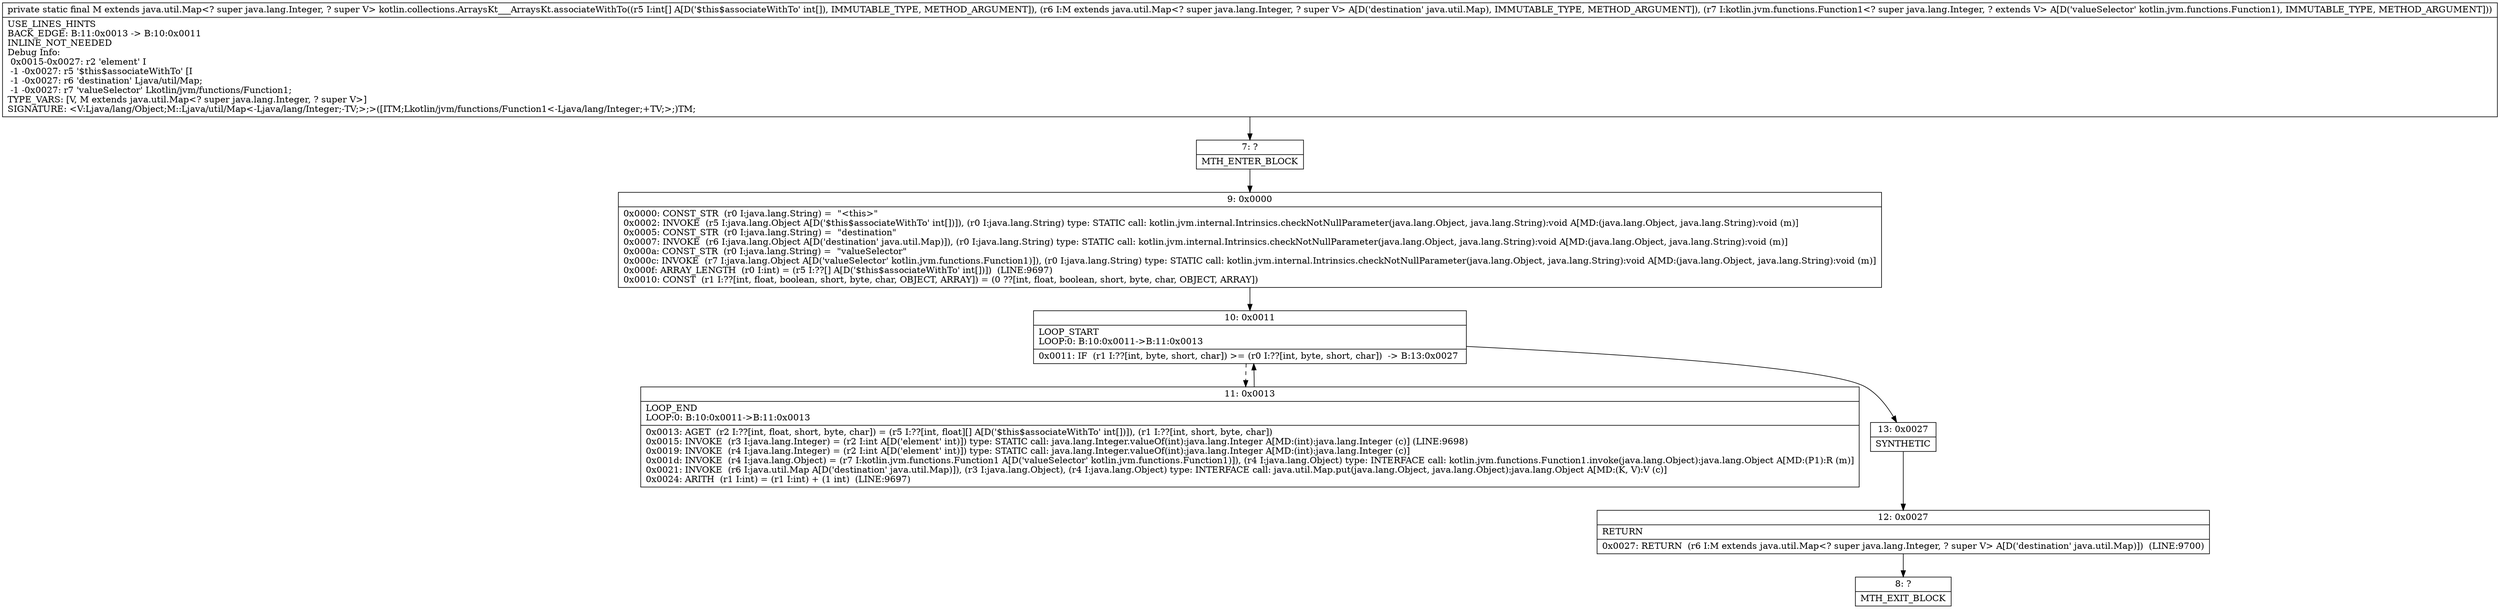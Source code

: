 digraph "CFG forkotlin.collections.ArraysKt___ArraysKt.associateWithTo([ILjava\/util\/Map;Lkotlin\/jvm\/functions\/Function1;)Ljava\/util\/Map;" {
Node_7 [shape=record,label="{7\:\ ?|MTH_ENTER_BLOCK\l}"];
Node_9 [shape=record,label="{9\:\ 0x0000|0x0000: CONST_STR  (r0 I:java.lang.String) =  \"\<this\>\" \l0x0002: INVOKE  (r5 I:java.lang.Object A[D('$this$associateWithTo' int[])]), (r0 I:java.lang.String) type: STATIC call: kotlin.jvm.internal.Intrinsics.checkNotNullParameter(java.lang.Object, java.lang.String):void A[MD:(java.lang.Object, java.lang.String):void (m)]\l0x0005: CONST_STR  (r0 I:java.lang.String) =  \"destination\" \l0x0007: INVOKE  (r6 I:java.lang.Object A[D('destination' java.util.Map)]), (r0 I:java.lang.String) type: STATIC call: kotlin.jvm.internal.Intrinsics.checkNotNullParameter(java.lang.Object, java.lang.String):void A[MD:(java.lang.Object, java.lang.String):void (m)]\l0x000a: CONST_STR  (r0 I:java.lang.String) =  \"valueSelector\" \l0x000c: INVOKE  (r7 I:java.lang.Object A[D('valueSelector' kotlin.jvm.functions.Function1)]), (r0 I:java.lang.String) type: STATIC call: kotlin.jvm.internal.Intrinsics.checkNotNullParameter(java.lang.Object, java.lang.String):void A[MD:(java.lang.Object, java.lang.String):void (m)]\l0x000f: ARRAY_LENGTH  (r0 I:int) = (r5 I:??[] A[D('$this$associateWithTo' int[])])  (LINE:9697)\l0x0010: CONST  (r1 I:??[int, float, boolean, short, byte, char, OBJECT, ARRAY]) = (0 ??[int, float, boolean, short, byte, char, OBJECT, ARRAY]) \l}"];
Node_10 [shape=record,label="{10\:\ 0x0011|LOOP_START\lLOOP:0: B:10:0x0011\-\>B:11:0x0013\l|0x0011: IF  (r1 I:??[int, byte, short, char]) \>= (r0 I:??[int, byte, short, char])  \-\> B:13:0x0027 \l}"];
Node_11 [shape=record,label="{11\:\ 0x0013|LOOP_END\lLOOP:0: B:10:0x0011\-\>B:11:0x0013\l|0x0013: AGET  (r2 I:??[int, float, short, byte, char]) = (r5 I:??[int, float][] A[D('$this$associateWithTo' int[])]), (r1 I:??[int, short, byte, char]) \l0x0015: INVOKE  (r3 I:java.lang.Integer) = (r2 I:int A[D('element' int)]) type: STATIC call: java.lang.Integer.valueOf(int):java.lang.Integer A[MD:(int):java.lang.Integer (c)] (LINE:9698)\l0x0019: INVOKE  (r4 I:java.lang.Integer) = (r2 I:int A[D('element' int)]) type: STATIC call: java.lang.Integer.valueOf(int):java.lang.Integer A[MD:(int):java.lang.Integer (c)]\l0x001d: INVOKE  (r4 I:java.lang.Object) = (r7 I:kotlin.jvm.functions.Function1 A[D('valueSelector' kotlin.jvm.functions.Function1)]), (r4 I:java.lang.Object) type: INTERFACE call: kotlin.jvm.functions.Function1.invoke(java.lang.Object):java.lang.Object A[MD:(P1):R (m)]\l0x0021: INVOKE  (r6 I:java.util.Map A[D('destination' java.util.Map)]), (r3 I:java.lang.Object), (r4 I:java.lang.Object) type: INTERFACE call: java.util.Map.put(java.lang.Object, java.lang.Object):java.lang.Object A[MD:(K, V):V (c)]\l0x0024: ARITH  (r1 I:int) = (r1 I:int) + (1 int)  (LINE:9697)\l}"];
Node_13 [shape=record,label="{13\:\ 0x0027|SYNTHETIC\l}"];
Node_12 [shape=record,label="{12\:\ 0x0027|RETURN\l|0x0027: RETURN  (r6 I:M extends java.util.Map\<? super java.lang.Integer, ? super V\> A[D('destination' java.util.Map)])  (LINE:9700)\l}"];
Node_8 [shape=record,label="{8\:\ ?|MTH_EXIT_BLOCK\l}"];
MethodNode[shape=record,label="{private static final M extends java.util.Map\<? super java.lang.Integer, ? super V\> kotlin.collections.ArraysKt___ArraysKt.associateWithTo((r5 I:int[] A[D('$this$associateWithTo' int[]), IMMUTABLE_TYPE, METHOD_ARGUMENT]), (r6 I:M extends java.util.Map\<? super java.lang.Integer, ? super V\> A[D('destination' java.util.Map), IMMUTABLE_TYPE, METHOD_ARGUMENT]), (r7 I:kotlin.jvm.functions.Function1\<? super java.lang.Integer, ? extends V\> A[D('valueSelector' kotlin.jvm.functions.Function1), IMMUTABLE_TYPE, METHOD_ARGUMENT]))  | USE_LINES_HINTS\lBACK_EDGE: B:11:0x0013 \-\> B:10:0x0011\lINLINE_NOT_NEEDED\lDebug Info:\l  0x0015\-0x0027: r2 'element' I\l  \-1 \-0x0027: r5 '$this$associateWithTo' [I\l  \-1 \-0x0027: r6 'destination' Ljava\/util\/Map;\l  \-1 \-0x0027: r7 'valueSelector' Lkotlin\/jvm\/functions\/Function1;\lTYPE_VARS: [V, M extends java.util.Map\<? super java.lang.Integer, ? super V\>]\lSIGNATURE: \<V:Ljava\/lang\/Object;M::Ljava\/util\/Map\<\-Ljava\/lang\/Integer;\-TV;\>;\>([ITM;Lkotlin\/jvm\/functions\/Function1\<\-Ljava\/lang\/Integer;+TV;\>;)TM;\l}"];
MethodNode -> Node_7;Node_7 -> Node_9;
Node_9 -> Node_10;
Node_10 -> Node_11[style=dashed];
Node_10 -> Node_13;
Node_11 -> Node_10;
Node_13 -> Node_12;
Node_12 -> Node_8;
}

